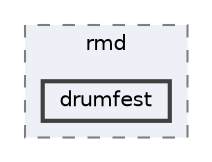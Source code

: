digraph "src/jcolonia/daw2024/rmd/drumfest"
{
 // INTERACTIVE_SVG=YES
 // LATEX_PDF_SIZE
  bgcolor="transparent";
  edge [fontname=Helvetica,fontsize=10,labelfontname=Helvetica,labelfontsize=10];
  node [fontname=Helvetica,fontsize=10,shape=box,height=0.2,width=0.4];
  compound=true
  subgraph clusterdir_f32729509785a5ace08fb5780eba9cdb {
    graph [ bgcolor="#edf0f7", pencolor="grey50", label="rmd", fontname=Helvetica,fontsize=10 style="filled,dashed", URL="dir_f32729509785a5ace08fb5780eba9cdb.html",tooltip=""]
  dir_8afd5aeb2cd491fcfd2caddef8c706d1 [label="drumfest", fillcolor="#edf0f7", color="grey25", style="filled,bold", URL="dir_8afd5aeb2cd491fcfd2caddef8c706d1.html",tooltip=""];
  }
}
